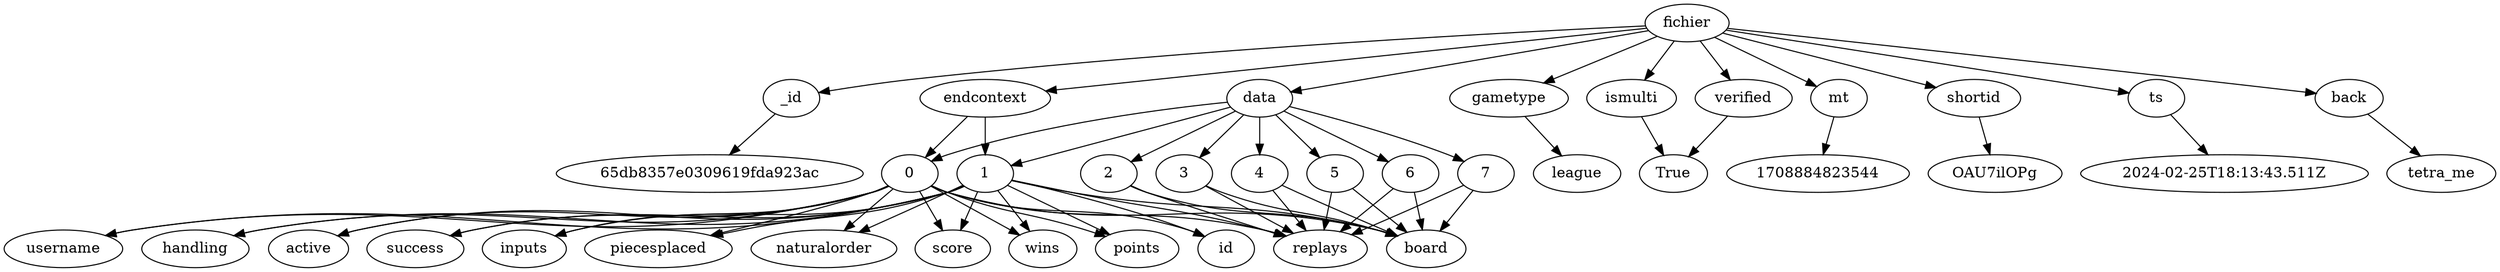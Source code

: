 digraph tree {
    "fichier";
    "_id";
    "65db8357e0309619fda923ac";
    "endcontext";
    "0";
    "id";
    "username";
    "handling";
    "active";
    "success";
    "inputs";
    "piecesplaced";
    "naturalorder";
    "score";
    "wins";
    "points";
    "1";
    "id";
    "username";
    "handling";
    "active";
    "success";
    "inputs";
    "piecesplaced";
    "naturalorder";
    "score";
    "wins";
    "points";
    "gametype";
    "league";
    "ismulti";
    "True";
    "mt";
    "1708884823544";
    "shortid";
    "OAU7ilOPg";
    "ts";
    "2024-02-25T18:13:43.511Z";
    "verified";
    "True";
    "data";
    "0";
    "board";
    "replays";
    "1";
    "board";
    "replays";
    "2";
    "board";
    "replays";
    "3";
    "board";
    "replays";
    "4";
    "board";
    "replays";
    "5";
    "board";
    "replays";
    "6";
    "board";
    "replays";
    "7";
    "board";
    "replays";
    "back";
    "tetra_me";
    "fichier" -> "_id";
    "fichier" -> "endcontext";
    "fichier" -> "gametype";
    "fichier" -> "ismulti";
    "fichier" -> "mt";
    "fichier" -> "shortid";
    "fichier" -> "ts";
    "fichier" -> "verified";
    "fichier" -> "data";
    "fichier" -> "back";
    "_id" -> "65db8357e0309619fda923ac";
    "endcontext" -> "0";
    "endcontext" -> "1";
    "0" -> "id";
    "0" -> "username";
    "0" -> "handling";
    "0" -> "active";
    "0" -> "success";
    "0" -> "inputs";
    "0" -> "piecesplaced";
    "0" -> "naturalorder";
    "0" -> "score";
    "0" -> "wins";
    "0" -> "points";
    "1" -> "id";
    "1" -> "username";
    "1" -> "handling";
    "1" -> "active";
    "1" -> "success";
    "1" -> "inputs";
    "1" -> "piecesplaced";
    "1" -> "naturalorder";
    "1" -> "score";
    "1" -> "wins";
    "1" -> "points";
    "gametype" -> "league";
    "ismulti" -> "True";
    "mt" -> "1708884823544";
    "shortid" -> "OAU7ilOPg";
    "ts" -> "2024-02-25T18:13:43.511Z";
    "verified" -> "True";
    "data" -> "0";
    "data" -> "1";
    "data" -> "2";
    "data" -> "3";
    "data" -> "4";
    "data" -> "5";
    "data" -> "6";
    "data" -> "7";
    "0" -> "board";
    "0" -> "replays";
    "1" -> "board";
    "1" -> "replays";
    "2" -> "board";
    "2" -> "replays";
    "3" -> "board";
    "3" -> "replays";
    "4" -> "board";
    "4" -> "replays";
    "5" -> "board";
    "5" -> "replays";
    "6" -> "board";
    "6" -> "replays";
    "7" -> "board";
    "7" -> "replays";
    "back" -> "tetra_me";
}
